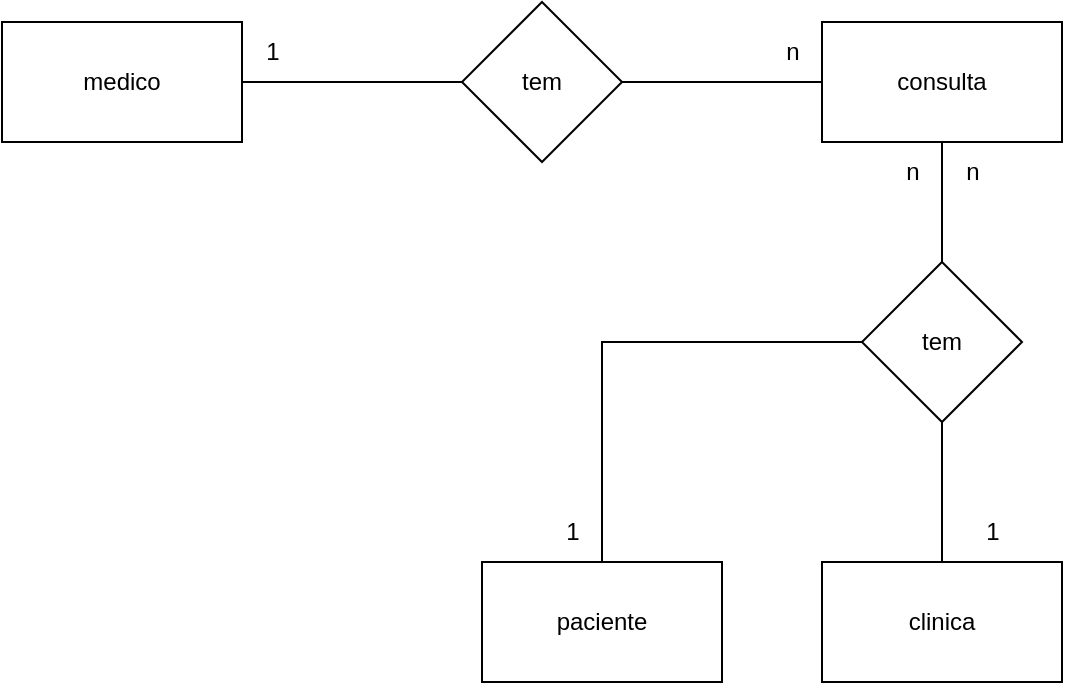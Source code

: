 <mxfile version="28.1.1" pages="4">
  <diagram name="Página-1" id="IakpG_OM12PCW-j-hCn2">
    <mxGraphModel dx="1042" dy="562" grid="1" gridSize="10" guides="1" tooltips="1" connect="1" arrows="1" fold="1" page="1" pageScale="1" pageWidth="827" pageHeight="1169" math="0" shadow="0">
      <root>
        <mxCell id="0" />
        <mxCell id="1" parent="0" />
        <mxCell id="cgp8vzMgDZhI2PlXewWc-1" style="edgeStyle=orthogonalEdgeStyle;rounded=0;orthogonalLoop=1;jettySize=auto;html=1;exitX=0;exitY=0.5;exitDx=0;exitDy=0;entryX=1;entryY=0.5;entryDx=0;entryDy=0;endArrow=none;endFill=0;" edge="1" parent="1" source="cgp8vzMgDZhI2PlXewWc-3" target="cgp8vzMgDZhI2PlXewWc-10">
          <mxGeometry relative="1" as="geometry" />
        </mxCell>
        <mxCell id="cgp8vzMgDZhI2PlXewWc-2" style="edgeStyle=orthogonalEdgeStyle;rounded=0;orthogonalLoop=1;jettySize=auto;html=1;exitX=0.5;exitY=1;exitDx=0;exitDy=0;endArrow=none;endFill=0;" edge="1" parent="1" source="cgp8vzMgDZhI2PlXewWc-3" target="cgp8vzMgDZhI2PlXewWc-11">
          <mxGeometry relative="1" as="geometry" />
        </mxCell>
        <mxCell id="cgp8vzMgDZhI2PlXewWc-3" value="consulta" style="rounded=0;whiteSpace=wrap;html=1;" vertex="1" parent="1">
          <mxGeometry x="440" y="60" width="120" height="60" as="geometry" />
        </mxCell>
        <mxCell id="cgp8vzMgDZhI2PlXewWc-4" style="edgeStyle=orthogonalEdgeStyle;rounded=0;orthogonalLoop=1;jettySize=auto;html=1;exitX=1;exitY=0.5;exitDx=0;exitDy=0;entryX=0;entryY=0.5;entryDx=0;entryDy=0;endArrow=none;endFill=0;" edge="1" parent="1" source="cgp8vzMgDZhI2PlXewWc-5" target="cgp8vzMgDZhI2PlXewWc-10">
          <mxGeometry relative="1" as="geometry" />
        </mxCell>
        <mxCell id="cgp8vzMgDZhI2PlXewWc-5" value="medico" style="rounded=0;whiteSpace=wrap;html=1;" vertex="1" parent="1">
          <mxGeometry x="30" y="60" width="120" height="60" as="geometry" />
        </mxCell>
        <mxCell id="cgp8vzMgDZhI2PlXewWc-6" style="edgeStyle=orthogonalEdgeStyle;rounded=0;orthogonalLoop=1;jettySize=auto;html=1;exitX=0.5;exitY=0;exitDx=0;exitDy=0;entryX=0;entryY=0.5;entryDx=0;entryDy=0;endArrow=none;endFill=0;" edge="1" parent="1" source="cgp8vzMgDZhI2PlXewWc-7" target="cgp8vzMgDZhI2PlXewWc-11">
          <mxGeometry relative="1" as="geometry">
            <mxPoint x="330" y="220" as="targetPoint" />
          </mxGeometry>
        </mxCell>
        <mxCell id="cgp8vzMgDZhI2PlXewWc-7" value="paciente" style="rounded=0;whiteSpace=wrap;html=1;" vertex="1" parent="1">
          <mxGeometry x="270" y="330" width="120" height="60" as="geometry" />
        </mxCell>
        <mxCell id="cgp8vzMgDZhI2PlXewWc-8" style="edgeStyle=orthogonalEdgeStyle;rounded=0;orthogonalLoop=1;jettySize=auto;html=1;exitX=0.5;exitY=0;exitDx=0;exitDy=0;entryX=0.5;entryY=1;entryDx=0;entryDy=0;endArrow=none;endFill=0;" edge="1" parent="1" source="cgp8vzMgDZhI2PlXewWc-9" target="cgp8vzMgDZhI2PlXewWc-11">
          <mxGeometry relative="1" as="geometry" />
        </mxCell>
        <mxCell id="cgp8vzMgDZhI2PlXewWc-9" value="clinica" style="rounded=0;whiteSpace=wrap;html=1;" vertex="1" parent="1">
          <mxGeometry x="440" y="330" width="120" height="60" as="geometry" />
        </mxCell>
        <mxCell id="cgp8vzMgDZhI2PlXewWc-10" value="tem" style="rhombus;whiteSpace=wrap;html=1;" vertex="1" parent="1">
          <mxGeometry x="260" y="50" width="80" height="80" as="geometry" />
        </mxCell>
        <mxCell id="cgp8vzMgDZhI2PlXewWc-11" value="tem" style="rhombus;whiteSpace=wrap;html=1;" vertex="1" parent="1">
          <mxGeometry x="460" y="180" width="80" height="80" as="geometry" />
        </mxCell>
        <mxCell id="D3CTWSvVLauETK6TfYXT-1" value="n" style="text;html=1;align=center;verticalAlign=middle;resizable=0;points=[];autosize=1;strokeColor=none;fillColor=none;" vertex="1" parent="1">
          <mxGeometry x="410" y="60" width="30" height="30" as="geometry" />
        </mxCell>
        <mxCell id="D3CTWSvVLauETK6TfYXT-2" value="1" style="text;html=1;align=center;verticalAlign=middle;resizable=0;points=[];autosize=1;strokeColor=none;fillColor=none;" vertex="1" parent="1">
          <mxGeometry x="150" y="60" width="30" height="30" as="geometry" />
        </mxCell>
        <mxCell id="D3CTWSvVLauETK6TfYXT-3" value="1" style="text;html=1;align=center;verticalAlign=middle;resizable=0;points=[];autosize=1;strokeColor=none;fillColor=none;" vertex="1" parent="1">
          <mxGeometry x="510" y="300" width="30" height="30" as="geometry" />
        </mxCell>
        <mxCell id="D3CTWSvVLauETK6TfYXT-4" value="n" style="text;html=1;align=center;verticalAlign=middle;resizable=0;points=[];autosize=1;strokeColor=none;fillColor=none;" vertex="1" parent="1">
          <mxGeometry x="500" y="120" width="30" height="30" as="geometry" />
        </mxCell>
        <mxCell id="D3CTWSvVLauETK6TfYXT-5" value="1" style="text;html=1;align=center;verticalAlign=middle;resizable=0;points=[];autosize=1;strokeColor=none;fillColor=none;" vertex="1" parent="1">
          <mxGeometry x="300" y="300" width="30" height="30" as="geometry" />
        </mxCell>
        <mxCell id="D3CTWSvVLauETK6TfYXT-6" value="n" style="text;html=1;align=center;verticalAlign=middle;resizable=0;points=[];autosize=1;strokeColor=none;fillColor=none;" vertex="1" parent="1">
          <mxGeometry x="470" y="120" width="30" height="30" as="geometry" />
        </mxCell>
      </root>
    </mxGraphModel>
  </diagram>
  <diagram name="Página-2" id="cpHytx7DrhbRbh_bi2zA">
    <mxGraphModel dx="1042" dy="562" grid="1" gridSize="10" guides="1" tooltips="1" connect="1" arrows="1" fold="1" page="1" pageScale="1" pageWidth="827" pageHeight="1169" math="0" shadow="0">
      <root>
        <mxCell id="0" />
        <mxCell id="1" parent="0" />
        <mxCell id="cquNKAGCqN-HW1PdS3E3-1" value="pagamento" style="rounded=0;whiteSpace=wrap;html=1;" parent="1" vertex="1">
          <mxGeometry x="40" y="50" width="120" height="60" as="geometry" />
        </mxCell>
        <mxCell id="cquNKAGCqN-HW1PdS3E3-2" value="cliente" style="rounded=0;whiteSpace=wrap;html=1;" parent="1" vertex="1">
          <mxGeometry x="340" y="50" width="120" height="60" as="geometry" />
        </mxCell>
        <mxCell id="cquNKAGCqN-HW1PdS3E3-4" value="produto" style="rounded=0;whiteSpace=wrap;html=1;" parent="1" vertex="1">
          <mxGeometry x="660" y="50" width="120" height="60" as="geometry" />
        </mxCell>
        <mxCell id="cquNKAGCqN-HW1PdS3E3-6" value="item-do-pedido" style="rounded=0;whiteSpace=wrap;html=1;" parent="1" vertex="1">
          <mxGeometry x="570" y="330" width="120" height="60" as="geometry" />
        </mxCell>
        <mxCell id="cquNKAGCqN-HW1PdS3E3-10" value="pedido" style="rounded=0;whiteSpace=wrap;html=1;" parent="1" vertex="1">
          <mxGeometry x="120" y="330" width="120" height="60" as="geometry" />
        </mxCell>
        <mxCell id="uyDURZIQqP_JV6OJFb6t-2" style="edgeStyle=orthogonalEdgeStyle;rounded=0;orthogonalLoop=1;jettySize=auto;html=1;exitX=1;exitY=0.5;exitDx=0;exitDy=0;entryX=0;entryY=0.5;entryDx=0;entryDy=0;endArrow=none;endFill=0;" parent="1" source="uyDURZIQqP_JV6OJFb6t-1" target="cquNKAGCqN-HW1PdS3E3-6" edge="1">
          <mxGeometry relative="1" as="geometry" />
        </mxCell>
        <mxCell id="uyDURZIQqP_JV6OJFb6t-3" style="edgeStyle=orthogonalEdgeStyle;rounded=0;orthogonalLoop=1;jettySize=auto;html=1;exitX=0;exitY=0.5;exitDx=0;exitDy=0;entryX=1;entryY=0.5;entryDx=0;entryDy=0;endArrow=none;endFill=0;" parent="1" source="uyDURZIQqP_JV6OJFb6t-1" target="cquNKAGCqN-HW1PdS3E3-10" edge="1">
          <mxGeometry relative="1" as="geometry" />
        </mxCell>
        <mxCell id="uyDURZIQqP_JV6OJFb6t-1" value="tem" style="rhombus;whiteSpace=wrap;html=1;" parent="1" vertex="1">
          <mxGeometry x="374" y="320" width="76" height="80" as="geometry" />
        </mxCell>
        <mxCell id="uyDURZIQqP_JV6OJFb6t-6" style="edgeStyle=orthogonalEdgeStyle;rounded=0;orthogonalLoop=1;jettySize=auto;html=1;exitX=1;exitY=0.5;exitDx=0;exitDy=0;entryX=0.573;entryY=1.033;entryDx=0;entryDy=0;entryPerimeter=0;endArrow=none;endFill=0;" parent="1" source="uyDURZIQqP_JV6OJFb6t-4" target="cquNKAGCqN-HW1PdS3E3-4" edge="1">
          <mxGeometry relative="1" as="geometry">
            <mxPoint x="720" y="210" as="targetPoint" />
          </mxGeometry>
        </mxCell>
        <mxCell id="uyDURZIQqP_JV6OJFb6t-4" value="tem&lt;div&gt;&lt;br&gt;&lt;/div&gt;" style="rhombus;whiteSpace=wrap;html=1;" parent="1" vertex="1">
          <mxGeometry x="580" y="170" width="80" height="80" as="geometry" />
        </mxCell>
        <mxCell id="uyDURZIQqP_JV6OJFb6t-5" style="edgeStyle=orthogonalEdgeStyle;rounded=0;orthogonalLoop=1;jettySize=auto;html=1;entryX=0.417;entryY=-0.007;entryDx=0;entryDy=0;entryPerimeter=0;endArrow=none;endFill=0;" parent="1" source="uyDURZIQqP_JV6OJFb6t-4" target="cquNKAGCqN-HW1PdS3E3-6" edge="1">
          <mxGeometry relative="1" as="geometry" />
        </mxCell>
        <mxCell id="uyDURZIQqP_JV6OJFb6t-9" style="edgeStyle=orthogonalEdgeStyle;rounded=0;orthogonalLoop=1;jettySize=auto;html=1;entryX=0.573;entryY=0.98;entryDx=0;entryDy=0;entryPerimeter=0;endArrow=none;endFill=0;" parent="1" source="uyDURZIQqP_JV6OJFb6t-7" target="cquNKAGCqN-HW1PdS3E3-2" edge="1">
          <mxGeometry relative="1" as="geometry">
            <mxPoint x="410" y="230" as="targetPoint" />
            <Array as="points">
              <mxPoint x="400" y="230" />
              <mxPoint x="400" y="109" />
            </Array>
          </mxGeometry>
        </mxCell>
        <mxCell id="uyDURZIQqP_JV6OJFb6t-14" style="edgeStyle=orthogonalEdgeStyle;rounded=0;orthogonalLoop=1;jettySize=auto;html=1;exitX=0;exitY=0.5;exitDx=0;exitDy=0;entryX=0.333;entryY=1;entryDx=0;entryDy=0;entryPerimeter=0;endArrow=none;endFill=0;" parent="1" source="uyDURZIQqP_JV6OJFb6t-7" target="cquNKAGCqN-HW1PdS3E3-1" edge="1">
          <mxGeometry relative="1" as="geometry">
            <mxPoint x="80" y="230" as="targetPoint" />
          </mxGeometry>
        </mxCell>
        <mxCell id="uyDURZIQqP_JV6OJFb6t-7" value="tem" style="rhombus;whiteSpace=wrap;html=1;" parent="1" vertex="1">
          <mxGeometry x="150" y="190" width="80" height="80" as="geometry" />
        </mxCell>
        <mxCell id="uyDURZIQqP_JV6OJFb6t-8" style="edgeStyle=orthogonalEdgeStyle;rounded=0;orthogonalLoop=1;jettySize=auto;html=1;entryX=0.583;entryY=0.047;entryDx=0;entryDy=0;entryPerimeter=0;endArrow=none;endFill=0;" parent="1" source="uyDURZIQqP_JV6OJFb6t-7" target="cquNKAGCqN-HW1PdS3E3-10" edge="1">
          <mxGeometry relative="1" as="geometry" />
        </mxCell>
        <mxCell id="uyDURZIQqP_JV6OJFb6t-11" style="edgeStyle=orthogonalEdgeStyle;rounded=0;orthogonalLoop=1;jettySize=auto;html=1;entryX=0;entryY=0.5;entryDx=0;entryDy=0;endArrow=none;endFill=0;" parent="1" source="uyDURZIQqP_JV6OJFb6t-10" target="cquNKAGCqN-HW1PdS3E3-2" edge="1">
          <mxGeometry relative="1" as="geometry" />
        </mxCell>
        <mxCell id="uyDURZIQqP_JV6OJFb6t-13" style="edgeStyle=orthogonalEdgeStyle;rounded=0;orthogonalLoop=1;jettySize=auto;html=1;exitX=0;exitY=0.5;exitDx=0;exitDy=0;entryX=1;entryY=0.5;entryDx=0;entryDy=0;endArrow=none;endFill=0;" parent="1" source="uyDURZIQqP_JV6OJFb6t-10" target="cquNKAGCqN-HW1PdS3E3-1" edge="1">
          <mxGeometry relative="1" as="geometry" />
        </mxCell>
        <mxCell id="uyDURZIQqP_JV6OJFb6t-10" value="tem" style="rhombus;whiteSpace=wrap;html=1;" parent="1" vertex="1">
          <mxGeometry x="210" y="40" width="80" height="80" as="geometry" />
        </mxCell>
        <mxCell id="VB83gKTsMQmxH5URGM0s-1" value="n" style="text;html=1;align=center;verticalAlign=middle;resizable=0;points=[];autosize=1;strokeColor=none;fillColor=none;" parent="1" vertex="1">
          <mxGeometry x="310" y="50" width="30" height="30" as="geometry" />
        </mxCell>
        <mxCell id="E4Ib5uGxGHjJVAbBZlZ4-1" value="1" style="text;html=1;align=center;verticalAlign=middle;resizable=0;points=[];autosize=1;strokeColor=none;fillColor=none;" parent="1" vertex="1">
          <mxGeometry x="160" y="50" width="30" height="30" as="geometry" />
        </mxCell>
        <mxCell id="E4Ib5uGxGHjJVAbBZlZ4-2" value="1" style="text;html=1;align=center;verticalAlign=middle;resizable=0;points=[];autosize=1;strokeColor=none;fillColor=none;" parent="1" vertex="1">
          <mxGeometry x="50" y="110" width="30" height="30" as="geometry" />
        </mxCell>
        <mxCell id="E4Ib5uGxGHjJVAbBZlZ4-3" value="1" style="text;html=1;align=center;verticalAlign=middle;resizable=0;points=[];autosize=1;strokeColor=none;fillColor=none;" parent="1" vertex="1">
          <mxGeometry x="160" y="300" width="30" height="30" as="geometry" />
        </mxCell>
        <mxCell id="E4Ib5uGxGHjJVAbBZlZ4-4" value="1" style="text;html=1;align=center;verticalAlign=middle;resizable=0;points=[];autosize=1;strokeColor=none;fillColor=none;" parent="1" vertex="1">
          <mxGeometry x="399" y="110" width="30" height="30" as="geometry" />
        </mxCell>
        <mxCell id="E4Ib5uGxGHjJVAbBZlZ4-5" value="n" style="text;html=1;align=center;verticalAlign=middle;resizable=0;points=[];autosize=1;strokeColor=none;fillColor=none;" parent="1" vertex="1">
          <mxGeometry x="190" y="300" width="30" height="30" as="geometry" />
        </mxCell>
        <mxCell id="E4Ib5uGxGHjJVAbBZlZ4-6" value="n" style="text;html=1;align=center;verticalAlign=middle;resizable=0;points=[];autosize=1;strokeColor=none;fillColor=none;" parent="1" vertex="1">
          <mxGeometry x="545" y="328" width="30" height="30" as="geometry" />
        </mxCell>
        <mxCell id="E4Ib5uGxGHjJVAbBZlZ4-7" value="1" style="text;html=1;align=center;verticalAlign=middle;resizable=0;points=[];autosize=1;strokeColor=none;fillColor=none;" parent="1" vertex="1">
          <mxGeometry x="235" y="338" width="30" height="30" as="geometry" />
        </mxCell>
        <mxCell id="E4Ib5uGxGHjJVAbBZlZ4-8" value="1" style="text;html=1;align=center;verticalAlign=middle;resizable=0;points=[];autosize=1;strokeColor=none;fillColor=none;" parent="1" vertex="1">
          <mxGeometry x="725" y="108" width="30" height="30" as="geometry" />
        </mxCell>
        <mxCell id="E4Ib5uGxGHjJVAbBZlZ4-9" value="n" style="text;html=1;align=center;verticalAlign=middle;resizable=0;points=[];autosize=1;strokeColor=none;fillColor=none;" parent="1" vertex="1">
          <mxGeometry x="615" y="300" width="30" height="30" as="geometry" />
        </mxCell>
      </root>
    </mxGraphModel>
  </diagram>
  <diagram id="RUhJ5J0jJ4KlsCcTogki" name="logico clinica">
    <mxGraphModel dx="1042" dy="562" grid="1" gridSize="10" guides="1" tooltips="1" connect="1" arrows="1" fold="1" page="1" pageScale="1" pageWidth="827" pageHeight="1169" math="0" shadow="0">
      <root>
        <mxCell id="0" />
        <mxCell id="1" parent="0" />
        <mxCell id="Q_c3EcyhnLDThUFf0lxB-1" value="Table" style="shape=table;startSize=30;container=1;collapsible=1;childLayout=tableLayout;fixedRows=1;rowLines=0;fontStyle=1;align=center;resizeLast=1;html=1;" vertex="1" parent="1">
          <mxGeometry x="10" y="60" width="180" height="150" as="geometry" />
        </mxCell>
        <mxCell id="Q_c3EcyhnLDThUFf0lxB-2" value="" style="shape=tableRow;horizontal=0;startSize=0;swimlaneHead=0;swimlaneBody=0;fillColor=none;collapsible=0;dropTarget=0;points=[[0,0.5],[1,0.5]];portConstraint=eastwest;top=0;left=0;right=0;bottom=1;" vertex="1" parent="Q_c3EcyhnLDThUFf0lxB-1">
          <mxGeometry y="30" width="180" height="30" as="geometry" />
        </mxCell>
        <mxCell id="Q_c3EcyhnLDThUFf0lxB-3" value="PK" style="shape=partialRectangle;connectable=0;fillColor=none;top=0;left=0;bottom=0;right=0;fontStyle=1;overflow=hidden;whiteSpace=wrap;html=1;" vertex="1" parent="Q_c3EcyhnLDThUFf0lxB-2">
          <mxGeometry width="30" height="30" as="geometry">
            <mxRectangle width="30" height="30" as="alternateBounds" />
          </mxGeometry>
        </mxCell>
        <mxCell id="Q_c3EcyhnLDThUFf0lxB-4" value="ID_MEDICO" style="shape=partialRectangle;connectable=0;fillColor=none;top=0;left=0;bottom=0;right=0;align=left;spacingLeft=6;fontStyle=5;overflow=hidden;whiteSpace=wrap;html=1;" vertex="1" parent="Q_c3EcyhnLDThUFf0lxB-2">
          <mxGeometry x="30" width="150" height="30" as="geometry">
            <mxRectangle width="150" height="30" as="alternateBounds" />
          </mxGeometry>
        </mxCell>
        <mxCell id="Q_c3EcyhnLDThUFf0lxB-5" value="" style="shape=tableRow;horizontal=0;startSize=0;swimlaneHead=0;swimlaneBody=0;fillColor=none;collapsible=0;dropTarget=0;points=[[0,0.5],[1,0.5]];portConstraint=eastwest;top=0;left=0;right=0;bottom=0;" vertex="1" parent="Q_c3EcyhnLDThUFf0lxB-1">
          <mxGeometry y="60" width="180" height="30" as="geometry" />
        </mxCell>
        <mxCell id="Q_c3EcyhnLDThUFf0lxB-6" value="" style="shape=partialRectangle;connectable=0;fillColor=none;top=0;left=0;bottom=0;right=0;editable=1;overflow=hidden;whiteSpace=wrap;html=1;" vertex="1" parent="Q_c3EcyhnLDThUFf0lxB-5">
          <mxGeometry width="30" height="30" as="geometry">
            <mxRectangle width="30" height="30" as="alternateBounds" />
          </mxGeometry>
        </mxCell>
        <mxCell id="Q_c3EcyhnLDThUFf0lxB-7" value="nome" style="shape=partialRectangle;connectable=0;fillColor=none;top=0;left=0;bottom=0;right=0;align=left;spacingLeft=6;overflow=hidden;whiteSpace=wrap;html=1;" vertex="1" parent="Q_c3EcyhnLDThUFf0lxB-5">
          <mxGeometry x="30" width="150" height="30" as="geometry">
            <mxRectangle width="150" height="30" as="alternateBounds" />
          </mxGeometry>
        </mxCell>
        <mxCell id="Q_c3EcyhnLDThUFf0lxB-8" value="" style="shape=tableRow;horizontal=0;startSize=0;swimlaneHead=0;swimlaneBody=0;fillColor=none;collapsible=0;dropTarget=0;points=[[0,0.5],[1,0.5]];portConstraint=eastwest;top=0;left=0;right=0;bottom=0;" vertex="1" parent="Q_c3EcyhnLDThUFf0lxB-1">
          <mxGeometry y="90" width="180" height="30" as="geometry" />
        </mxCell>
        <mxCell id="Q_c3EcyhnLDThUFf0lxB-9" value="" style="shape=partialRectangle;connectable=0;fillColor=none;top=0;left=0;bottom=0;right=0;editable=1;overflow=hidden;whiteSpace=wrap;html=1;" vertex="1" parent="Q_c3EcyhnLDThUFf0lxB-8">
          <mxGeometry width="30" height="30" as="geometry">
            <mxRectangle width="30" height="30" as="alternateBounds" />
          </mxGeometry>
        </mxCell>
        <mxCell id="Q_c3EcyhnLDThUFf0lxB-10" value="crm" style="shape=partialRectangle;connectable=0;fillColor=none;top=0;left=0;bottom=0;right=0;align=left;spacingLeft=6;overflow=hidden;whiteSpace=wrap;html=1;" vertex="1" parent="Q_c3EcyhnLDThUFf0lxB-8">
          <mxGeometry x="30" width="150" height="30" as="geometry">
            <mxRectangle width="150" height="30" as="alternateBounds" />
          </mxGeometry>
        </mxCell>
        <mxCell id="Q_c3EcyhnLDThUFf0lxB-11" value="" style="shape=tableRow;horizontal=0;startSize=0;swimlaneHead=0;swimlaneBody=0;fillColor=none;collapsible=0;dropTarget=0;points=[[0,0.5],[1,0.5]];portConstraint=eastwest;top=0;left=0;right=0;bottom=0;" vertex="1" parent="Q_c3EcyhnLDThUFf0lxB-1">
          <mxGeometry y="120" width="180" height="30" as="geometry" />
        </mxCell>
        <mxCell id="Q_c3EcyhnLDThUFf0lxB-12" value="" style="shape=partialRectangle;connectable=0;fillColor=none;top=0;left=0;bottom=0;right=0;editable=1;overflow=hidden;whiteSpace=wrap;html=1;" vertex="1" parent="Q_c3EcyhnLDThUFf0lxB-11">
          <mxGeometry width="30" height="30" as="geometry">
            <mxRectangle width="30" height="30" as="alternateBounds" />
          </mxGeometry>
        </mxCell>
        <mxCell id="Q_c3EcyhnLDThUFf0lxB-13" value="especialidade" style="shape=partialRectangle;connectable=0;fillColor=none;top=0;left=0;bottom=0;right=0;align=left;spacingLeft=6;overflow=hidden;whiteSpace=wrap;html=1;" vertex="1" parent="Q_c3EcyhnLDThUFf0lxB-11">
          <mxGeometry x="30" width="150" height="30" as="geometry">
            <mxRectangle width="150" height="30" as="alternateBounds" />
          </mxGeometry>
        </mxCell>
        <mxCell id="Q_c3EcyhnLDThUFf0lxB-14" value="consulta" style="shape=table;startSize=30;container=1;collapsible=1;childLayout=tableLayout;fixedRows=1;rowLines=0;fontStyle=1;align=center;resizeLast=1;html=1;" vertex="1" parent="1">
          <mxGeometry x="323.5" y="40" width="180" height="140" as="geometry" />
        </mxCell>
        <mxCell id="Q_c3EcyhnLDThUFf0lxB-15" value="" style="shape=tableRow;horizontal=0;startSize=0;swimlaneHead=0;swimlaneBody=0;fillColor=none;collapsible=0;dropTarget=0;points=[[0,0.5],[1,0.5]];portConstraint=eastwest;top=0;left=0;right=0;bottom=1;" vertex="1" parent="Q_c3EcyhnLDThUFf0lxB-14">
          <mxGeometry y="30" width="180" height="30" as="geometry" />
        </mxCell>
        <mxCell id="Q_c3EcyhnLDThUFf0lxB-16" value="PK" style="shape=partialRectangle;connectable=0;fillColor=none;top=0;left=0;bottom=0;right=0;fontStyle=1;overflow=hidden;whiteSpace=wrap;html=1;" vertex="1" parent="Q_c3EcyhnLDThUFf0lxB-15">
          <mxGeometry width="30" height="30" as="geometry">
            <mxRectangle width="30" height="30" as="alternateBounds" />
          </mxGeometry>
        </mxCell>
        <mxCell id="Q_c3EcyhnLDThUFf0lxB-17" value="ID_CONSULTA" style="shape=partialRectangle;connectable=0;fillColor=none;top=0;left=0;bottom=0;right=0;align=left;spacingLeft=6;fontStyle=5;overflow=hidden;whiteSpace=wrap;html=1;" vertex="1" parent="Q_c3EcyhnLDThUFf0lxB-15">
          <mxGeometry x="30" width="150" height="30" as="geometry">
            <mxRectangle width="150" height="30" as="alternateBounds" />
          </mxGeometry>
        </mxCell>
        <mxCell id="Q_c3EcyhnLDThUFf0lxB-18" value="" style="shape=tableRow;horizontal=0;startSize=0;swimlaneHead=0;swimlaneBody=0;fillColor=none;collapsible=0;dropTarget=0;points=[[0,0.5],[1,0.5]];portConstraint=eastwest;top=0;left=0;right=0;bottom=0;" vertex="1" parent="Q_c3EcyhnLDThUFf0lxB-14">
          <mxGeometry y="60" width="180" height="20" as="geometry" />
        </mxCell>
        <mxCell id="Q_c3EcyhnLDThUFf0lxB-19" value="" style="shape=partialRectangle;connectable=0;fillColor=none;top=0;left=0;bottom=0;right=0;editable=1;overflow=hidden;whiteSpace=wrap;html=1;" vertex="1" parent="Q_c3EcyhnLDThUFf0lxB-18">
          <mxGeometry width="30" height="20" as="geometry">
            <mxRectangle width="30" height="20" as="alternateBounds" />
          </mxGeometry>
        </mxCell>
        <mxCell id="Q_c3EcyhnLDThUFf0lxB-20" value="data" style="shape=partialRectangle;connectable=0;fillColor=none;top=0;left=0;bottom=0;right=0;align=left;spacingLeft=6;overflow=hidden;whiteSpace=wrap;html=1;" vertex="1" parent="Q_c3EcyhnLDThUFf0lxB-18">
          <mxGeometry x="30" width="150" height="20" as="geometry">
            <mxRectangle width="150" height="20" as="alternateBounds" />
          </mxGeometry>
        </mxCell>
        <mxCell id="Q_c3EcyhnLDThUFf0lxB-41" value="" style="shape=tableRow;horizontal=0;startSize=0;swimlaneHead=0;swimlaneBody=0;fillColor=none;collapsible=0;dropTarget=0;points=[[0,0.5],[1,0.5]];portConstraint=eastwest;top=0;left=0;right=0;bottom=0;" vertex="1" parent="Q_c3EcyhnLDThUFf0lxB-14">
          <mxGeometry y="80" width="180" height="20" as="geometry" />
        </mxCell>
        <mxCell id="Q_c3EcyhnLDThUFf0lxB-42" value="FK" style="shape=partialRectangle;connectable=0;fillColor=none;top=0;left=0;bottom=0;right=0;editable=1;overflow=hidden;whiteSpace=wrap;html=1;" vertex="1" parent="Q_c3EcyhnLDThUFf0lxB-41">
          <mxGeometry width="30" height="20" as="geometry">
            <mxRectangle width="30" height="20" as="alternateBounds" />
          </mxGeometry>
        </mxCell>
        <mxCell id="Q_c3EcyhnLDThUFf0lxB-43" value="id_medico" style="shape=partialRectangle;connectable=0;fillColor=none;top=0;left=0;bottom=0;right=0;align=left;spacingLeft=6;overflow=hidden;whiteSpace=wrap;html=1;" vertex="1" parent="Q_c3EcyhnLDThUFf0lxB-41">
          <mxGeometry x="30" width="150" height="20" as="geometry">
            <mxRectangle width="150" height="20" as="alternateBounds" />
          </mxGeometry>
        </mxCell>
        <mxCell id="4tn2hUk9tOyAl-mXwW_U-14" value="" style="shape=tableRow;horizontal=0;startSize=0;swimlaneHead=0;swimlaneBody=0;fillColor=none;collapsible=0;dropTarget=0;points=[[0,0.5],[1,0.5]];portConstraint=eastwest;top=0;left=0;right=0;bottom=0;" vertex="1" parent="Q_c3EcyhnLDThUFf0lxB-14">
          <mxGeometry y="100" width="180" height="20" as="geometry" />
        </mxCell>
        <mxCell id="4tn2hUk9tOyAl-mXwW_U-15" value="FK" style="shape=partialRectangle;connectable=0;fillColor=none;top=0;left=0;bottom=0;right=0;editable=1;overflow=hidden;whiteSpace=wrap;html=1;" vertex="1" parent="4tn2hUk9tOyAl-mXwW_U-14">
          <mxGeometry width="30" height="20" as="geometry">
            <mxRectangle width="30" height="20" as="alternateBounds" />
          </mxGeometry>
        </mxCell>
        <mxCell id="4tn2hUk9tOyAl-mXwW_U-16" value="id_clinica" style="shape=partialRectangle;connectable=0;fillColor=none;top=0;left=0;bottom=0;right=0;align=left;spacingLeft=6;overflow=hidden;whiteSpace=wrap;html=1;" vertex="1" parent="4tn2hUk9tOyAl-mXwW_U-14">
          <mxGeometry x="30" width="150" height="20" as="geometry">
            <mxRectangle width="150" height="20" as="alternateBounds" />
          </mxGeometry>
        </mxCell>
        <mxCell id="4tn2hUk9tOyAl-mXwW_U-31" value="" style="shape=tableRow;horizontal=0;startSize=0;swimlaneHead=0;swimlaneBody=0;fillColor=none;collapsible=0;dropTarget=0;points=[[0,0.5],[1,0.5]];portConstraint=eastwest;top=0;left=0;right=0;bottom=0;" vertex="1" parent="Q_c3EcyhnLDThUFf0lxB-14">
          <mxGeometry y="120" width="180" height="20" as="geometry" />
        </mxCell>
        <mxCell id="4tn2hUk9tOyAl-mXwW_U-32" value="FK" style="shape=partialRectangle;connectable=0;fillColor=none;top=0;left=0;bottom=0;right=0;editable=1;overflow=hidden;whiteSpace=wrap;html=1;" vertex="1" parent="4tn2hUk9tOyAl-mXwW_U-31">
          <mxGeometry width="30" height="20" as="geometry">
            <mxRectangle width="30" height="20" as="alternateBounds" />
          </mxGeometry>
        </mxCell>
        <mxCell id="4tn2hUk9tOyAl-mXwW_U-33" value="id_cpf" style="shape=partialRectangle;connectable=0;fillColor=none;top=0;left=0;bottom=0;right=0;align=left;spacingLeft=6;overflow=hidden;whiteSpace=wrap;html=1;" vertex="1" parent="4tn2hUk9tOyAl-mXwW_U-31">
          <mxGeometry x="30" width="150" height="20" as="geometry">
            <mxRectangle width="150" height="20" as="alternateBounds" />
          </mxGeometry>
        </mxCell>
        <mxCell id="Q_c3EcyhnLDThUFf0lxB-44" value="" style="edgeStyle=entityRelationEdgeStyle;fontSize=12;html=1;endArrow=ERoneToMany;rounded=0;exitX=1.016;exitY=0.74;exitDx=0;exitDy=0;exitPerimeter=0;entryX=0;entryY=0.5;entryDx=0;entryDy=0;" edge="1" parent="1" source="Q_c3EcyhnLDThUFf0lxB-2" target="Q_c3EcyhnLDThUFf0lxB-41">
          <mxGeometry width="100" height="100" relative="1" as="geometry">
            <mxPoint x="290" y="150" as="sourcePoint" />
            <mxPoint x="390" y="70" as="targetPoint" />
          </mxGeometry>
        </mxCell>
        <mxCell id="4tn2hUk9tOyAl-mXwW_U-1" value="Table" style="shape=table;startSize=30;container=1;collapsible=1;childLayout=tableLayout;fixedRows=1;rowLines=0;fontStyle=1;align=center;resizeLast=1;html=1;" vertex="1" parent="1">
          <mxGeometry x="640" y="40" width="180" height="130" as="geometry" />
        </mxCell>
        <mxCell id="4tn2hUk9tOyAl-mXwW_U-2" value="" style="shape=tableRow;horizontal=0;startSize=0;swimlaneHead=0;swimlaneBody=0;fillColor=none;collapsible=0;dropTarget=0;points=[[0,0.5],[1,0.5]];portConstraint=eastwest;top=0;left=0;right=0;bottom=1;" vertex="1" parent="4tn2hUk9tOyAl-mXwW_U-1">
          <mxGeometry y="30" width="180" height="30" as="geometry" />
        </mxCell>
        <mxCell id="4tn2hUk9tOyAl-mXwW_U-3" value="PK" style="shape=partialRectangle;connectable=0;fillColor=none;top=0;left=0;bottom=0;right=0;fontStyle=1;overflow=hidden;whiteSpace=wrap;html=1;" vertex="1" parent="4tn2hUk9tOyAl-mXwW_U-2">
          <mxGeometry width="30" height="30" as="geometry">
            <mxRectangle width="30" height="30" as="alternateBounds" />
          </mxGeometry>
        </mxCell>
        <mxCell id="4tn2hUk9tOyAl-mXwW_U-4" value="ID_CLINICA" style="shape=partialRectangle;connectable=0;fillColor=none;top=0;left=0;bottom=0;right=0;align=left;spacingLeft=6;fontStyle=5;overflow=hidden;whiteSpace=wrap;html=1;" vertex="1" parent="4tn2hUk9tOyAl-mXwW_U-2">
          <mxGeometry x="30" width="150" height="30" as="geometry">
            <mxRectangle width="150" height="30" as="alternateBounds" />
          </mxGeometry>
        </mxCell>
        <mxCell id="4tn2hUk9tOyAl-mXwW_U-5" value="" style="shape=tableRow;horizontal=0;startSize=0;swimlaneHead=0;swimlaneBody=0;fillColor=none;collapsible=0;dropTarget=0;points=[[0,0.5],[1,0.5]];portConstraint=eastwest;top=0;left=0;right=0;bottom=0;" vertex="1" parent="4tn2hUk9tOyAl-mXwW_U-1">
          <mxGeometry y="60" width="180" height="20" as="geometry" />
        </mxCell>
        <mxCell id="4tn2hUk9tOyAl-mXwW_U-6" value="" style="shape=partialRectangle;connectable=0;fillColor=none;top=0;left=0;bottom=0;right=0;editable=1;overflow=hidden;whiteSpace=wrap;html=1;" vertex="1" parent="4tn2hUk9tOyAl-mXwW_U-5">
          <mxGeometry width="30" height="20" as="geometry">
            <mxRectangle width="30" height="20" as="alternateBounds" />
          </mxGeometry>
        </mxCell>
        <mxCell id="4tn2hUk9tOyAl-mXwW_U-7" value="nome" style="shape=partialRectangle;connectable=0;fillColor=none;top=0;left=0;bottom=0;right=0;align=left;spacingLeft=6;overflow=hidden;whiteSpace=wrap;html=1;" vertex="1" parent="4tn2hUk9tOyAl-mXwW_U-5">
          <mxGeometry x="30" width="150" height="20" as="geometry">
            <mxRectangle width="150" height="20" as="alternateBounds" />
          </mxGeometry>
        </mxCell>
        <mxCell id="4tn2hUk9tOyAl-mXwW_U-8" value="" style="shape=tableRow;horizontal=0;startSize=0;swimlaneHead=0;swimlaneBody=0;fillColor=none;collapsible=0;dropTarget=0;points=[[0,0.5],[1,0.5]];portConstraint=eastwest;top=0;left=0;right=0;bottom=0;" vertex="1" parent="4tn2hUk9tOyAl-mXwW_U-1">
          <mxGeometry y="80" width="180" height="20" as="geometry" />
        </mxCell>
        <mxCell id="4tn2hUk9tOyAl-mXwW_U-9" value="" style="shape=partialRectangle;connectable=0;fillColor=none;top=0;left=0;bottom=0;right=0;editable=1;overflow=hidden;whiteSpace=wrap;html=1;" vertex="1" parent="4tn2hUk9tOyAl-mXwW_U-8">
          <mxGeometry width="30" height="20" as="geometry">
            <mxRectangle width="30" height="20" as="alternateBounds" />
          </mxGeometry>
        </mxCell>
        <mxCell id="4tn2hUk9tOyAl-mXwW_U-10" value="descricao" style="shape=partialRectangle;connectable=0;fillColor=none;top=0;left=0;bottom=0;right=0;align=left;spacingLeft=6;overflow=hidden;whiteSpace=wrap;html=1;" vertex="1" parent="4tn2hUk9tOyAl-mXwW_U-8">
          <mxGeometry x="30" width="150" height="20" as="geometry">
            <mxRectangle width="150" height="20" as="alternateBounds" />
          </mxGeometry>
        </mxCell>
        <mxCell id="4tn2hUk9tOyAl-mXwW_U-11" value="" style="shape=tableRow;horizontal=0;startSize=0;swimlaneHead=0;swimlaneBody=0;fillColor=none;collapsible=0;dropTarget=0;points=[[0,0.5],[1,0.5]];portConstraint=eastwest;top=0;left=0;right=0;bottom=0;" vertex="1" parent="4tn2hUk9tOyAl-mXwW_U-1">
          <mxGeometry y="100" width="180" height="30" as="geometry" />
        </mxCell>
        <mxCell id="4tn2hUk9tOyAl-mXwW_U-12" value="" style="shape=partialRectangle;connectable=0;fillColor=none;top=0;left=0;bottom=0;right=0;editable=1;overflow=hidden;whiteSpace=wrap;html=1;" vertex="1" parent="4tn2hUk9tOyAl-mXwW_U-11">
          <mxGeometry width="30" height="30" as="geometry">
            <mxRectangle width="30" height="30" as="alternateBounds" />
          </mxGeometry>
        </mxCell>
        <mxCell id="4tn2hUk9tOyAl-mXwW_U-13" value="endereco" style="shape=partialRectangle;connectable=0;fillColor=none;top=0;left=0;bottom=0;right=0;align=left;spacingLeft=6;overflow=hidden;whiteSpace=wrap;html=1;" vertex="1" parent="4tn2hUk9tOyAl-mXwW_U-11">
          <mxGeometry x="30" width="150" height="30" as="geometry">
            <mxRectangle width="150" height="30" as="alternateBounds" />
          </mxGeometry>
        </mxCell>
        <mxCell id="4tn2hUk9tOyAl-mXwW_U-17" value="" style="edgeStyle=entityRelationEdgeStyle;fontSize=12;html=1;endArrow=ERoneToMany;rounded=0;exitX=0;exitY=0.5;exitDx=0;exitDy=0;entryX=1;entryY=0.5;entryDx=0;entryDy=0;" edge="1" parent="1" source="4tn2hUk9tOyAl-mXwW_U-2" target="4tn2hUk9tOyAl-mXwW_U-14">
          <mxGeometry width="100" height="100" relative="1" as="geometry">
            <mxPoint x="500" y="160" as="sourcePoint" />
            <mxPoint x="600" y="60" as="targetPoint" />
          </mxGeometry>
        </mxCell>
        <mxCell id="4tn2hUk9tOyAl-mXwW_U-18" value="PACIENTE" style="shape=table;startSize=30;container=1;collapsible=1;childLayout=tableLayout;fixedRows=1;rowLines=0;fontStyle=1;align=center;resizeLast=1;html=1;" vertex="1" parent="1">
          <mxGeometry x="325.5" y="320" width="178" height="150" as="geometry" />
        </mxCell>
        <mxCell id="4tn2hUk9tOyAl-mXwW_U-19" value="" style="shape=tableRow;horizontal=0;startSize=0;swimlaneHead=0;swimlaneBody=0;fillColor=none;collapsible=0;dropTarget=0;points=[[0,0.5],[1,0.5]];portConstraint=eastwest;top=0;left=0;right=0;bottom=1;" vertex="1" parent="4tn2hUk9tOyAl-mXwW_U-18">
          <mxGeometry y="30" width="178" height="30" as="geometry" />
        </mxCell>
        <mxCell id="4tn2hUk9tOyAl-mXwW_U-20" value="PK" style="shape=partialRectangle;connectable=0;fillColor=none;top=0;left=0;bottom=0;right=0;fontStyle=1;overflow=hidden;whiteSpace=wrap;html=1;" vertex="1" parent="4tn2hUk9tOyAl-mXwW_U-19">
          <mxGeometry width="30" height="30" as="geometry">
            <mxRectangle width="30" height="30" as="alternateBounds" />
          </mxGeometry>
        </mxCell>
        <mxCell id="4tn2hUk9tOyAl-mXwW_U-21" value="ID" style="shape=partialRectangle;connectable=0;fillColor=none;top=0;left=0;bottom=0;right=0;align=left;spacingLeft=6;fontStyle=5;overflow=hidden;whiteSpace=wrap;html=1;" vertex="1" parent="4tn2hUk9tOyAl-mXwW_U-19">
          <mxGeometry x="30" width="148" height="30" as="geometry">
            <mxRectangle width="148" height="30" as="alternateBounds" />
          </mxGeometry>
        </mxCell>
        <mxCell id="4tn2hUk9tOyAl-mXwW_U-22" value="" style="shape=tableRow;horizontal=0;startSize=0;swimlaneHead=0;swimlaneBody=0;fillColor=none;collapsible=0;dropTarget=0;points=[[0,0.5],[1,0.5]];portConstraint=eastwest;top=0;left=0;right=0;bottom=0;" vertex="1" parent="4tn2hUk9tOyAl-mXwW_U-18">
          <mxGeometry y="60" width="178" height="30" as="geometry" />
        </mxCell>
        <mxCell id="4tn2hUk9tOyAl-mXwW_U-23" value="" style="shape=partialRectangle;connectable=0;fillColor=none;top=0;left=0;bottom=0;right=0;editable=1;overflow=hidden;whiteSpace=wrap;html=1;" vertex="1" parent="4tn2hUk9tOyAl-mXwW_U-22">
          <mxGeometry width="30" height="30" as="geometry">
            <mxRectangle width="30" height="30" as="alternateBounds" />
          </mxGeometry>
        </mxCell>
        <mxCell id="4tn2hUk9tOyAl-mXwW_U-24" value="nome" style="shape=partialRectangle;connectable=0;fillColor=none;top=0;left=0;bottom=0;right=0;align=left;spacingLeft=6;overflow=hidden;whiteSpace=wrap;html=1;" vertex="1" parent="4tn2hUk9tOyAl-mXwW_U-22">
          <mxGeometry x="30" width="148" height="30" as="geometry">
            <mxRectangle width="148" height="30" as="alternateBounds" />
          </mxGeometry>
        </mxCell>
        <mxCell id="4tn2hUk9tOyAl-mXwW_U-25" value="" style="shape=tableRow;horizontal=0;startSize=0;swimlaneHead=0;swimlaneBody=0;fillColor=none;collapsible=0;dropTarget=0;points=[[0,0.5],[1,0.5]];portConstraint=eastwest;top=0;left=0;right=0;bottom=0;" vertex="1" parent="4tn2hUk9tOyAl-mXwW_U-18">
          <mxGeometry y="90" width="178" height="30" as="geometry" />
        </mxCell>
        <mxCell id="4tn2hUk9tOyAl-mXwW_U-26" value="" style="shape=partialRectangle;connectable=0;fillColor=none;top=0;left=0;bottom=0;right=0;editable=1;overflow=hidden;whiteSpace=wrap;html=1;" vertex="1" parent="4tn2hUk9tOyAl-mXwW_U-25">
          <mxGeometry width="30" height="30" as="geometry">
            <mxRectangle width="30" height="30" as="alternateBounds" />
          </mxGeometry>
        </mxCell>
        <mxCell id="4tn2hUk9tOyAl-mXwW_U-27" value="idade" style="shape=partialRectangle;connectable=0;fillColor=none;top=0;left=0;bottom=0;right=0;align=left;spacingLeft=6;overflow=hidden;whiteSpace=wrap;html=1;" vertex="1" parent="4tn2hUk9tOyAl-mXwW_U-25">
          <mxGeometry x="30" width="148" height="30" as="geometry">
            <mxRectangle width="148" height="30" as="alternateBounds" />
          </mxGeometry>
        </mxCell>
        <mxCell id="4tn2hUk9tOyAl-mXwW_U-28" value="" style="shape=tableRow;horizontal=0;startSize=0;swimlaneHead=0;swimlaneBody=0;fillColor=none;collapsible=0;dropTarget=0;points=[[0,0.5],[1,0.5]];portConstraint=eastwest;top=0;left=0;right=0;bottom=0;" vertex="1" parent="4tn2hUk9tOyAl-mXwW_U-18">
          <mxGeometry y="120" width="178" height="30" as="geometry" />
        </mxCell>
        <mxCell id="4tn2hUk9tOyAl-mXwW_U-29" value="" style="shape=partialRectangle;connectable=0;fillColor=none;top=0;left=0;bottom=0;right=0;editable=1;overflow=hidden;whiteSpace=wrap;html=1;" vertex="1" parent="4tn2hUk9tOyAl-mXwW_U-28">
          <mxGeometry width="30" height="30" as="geometry">
            <mxRectangle width="30" height="30" as="alternateBounds" />
          </mxGeometry>
        </mxCell>
        <mxCell id="4tn2hUk9tOyAl-mXwW_U-30" value="data_nascimento" style="shape=partialRectangle;connectable=0;fillColor=none;top=0;left=0;bottom=0;right=0;align=left;spacingLeft=6;overflow=hidden;whiteSpace=wrap;html=1;" vertex="1" parent="4tn2hUk9tOyAl-mXwW_U-28">
          <mxGeometry x="30" width="148" height="30" as="geometry">
            <mxRectangle width="148" height="30" as="alternateBounds" />
          </mxGeometry>
        </mxCell>
        <mxCell id="4tn2hUk9tOyAl-mXwW_U-35" value="" style="fontSize=12;html=1;endArrow=ERoneToMany;rounded=0;exitX=0;exitY=0.5;exitDx=0;exitDy=0;edgeStyle=orthogonalEdgeStyle;entryX=0;entryY=0.5;entryDx=0;entryDy=0;" edge="1" parent="1" source="4tn2hUk9tOyAl-mXwW_U-19" target="4tn2hUk9tOyAl-mXwW_U-31">
          <mxGeometry width="100" height="100" relative="1" as="geometry">
            <mxPoint x="220" y="270" as="sourcePoint" />
            <mxPoint x="300" y="170" as="targetPoint" />
          </mxGeometry>
        </mxCell>
      </root>
    </mxGraphModel>
  </diagram>
  <diagram id="JMZax0a8mXe23oPvG0AG" name="logicoEcomerce">
    <mxGraphModel dx="1042" dy="562" grid="1" gridSize="10" guides="1" tooltips="1" connect="1" arrows="1" fold="1" page="1" pageScale="1" pageWidth="827" pageHeight="1169" math="0" shadow="0">
      <root>
        <mxCell id="0" />
        <mxCell id="1" parent="0" />
        <mxCell id="xrBc0XpHsr4Gwa9aBIgF-1" value="Table" style="shape=table;startSize=30;container=1;collapsible=1;childLayout=tableLayout;fixedRows=1;rowLines=0;fontStyle=1;align=center;resizeLast=1;html=1;" parent="1" vertex="1">
          <mxGeometry x="20" y="50" width="180" height="120" as="geometry" />
        </mxCell>
        <mxCell id="xrBc0XpHsr4Gwa9aBIgF-2" value="" style="shape=tableRow;horizontal=0;startSize=0;swimlaneHead=0;swimlaneBody=0;fillColor=none;collapsible=0;dropTarget=0;points=[[0,0.5],[1,0.5]];portConstraint=eastwest;top=0;left=0;right=0;bottom=1;" parent="xrBc0XpHsr4Gwa9aBIgF-1" vertex="1">
          <mxGeometry y="30" width="180" height="30" as="geometry" />
        </mxCell>
        <mxCell id="xrBc0XpHsr4Gwa9aBIgF-3" value="PK" style="shape=partialRectangle;connectable=0;fillColor=none;top=0;left=0;bottom=0;right=0;fontStyle=1;overflow=hidden;whiteSpace=wrap;html=1;" parent="xrBc0XpHsr4Gwa9aBIgF-2" vertex="1">
          <mxGeometry width="30" height="30" as="geometry">
            <mxRectangle width="30" height="30" as="alternateBounds" />
          </mxGeometry>
        </mxCell>
        <mxCell id="xrBc0XpHsr4Gwa9aBIgF-4" value="Cliente" style="shape=partialRectangle;connectable=0;fillColor=none;top=0;left=0;bottom=0;right=0;align=left;spacingLeft=6;fontStyle=5;overflow=hidden;whiteSpace=wrap;html=1;" parent="xrBc0XpHsr4Gwa9aBIgF-2" vertex="1">
          <mxGeometry x="30" width="150" height="30" as="geometry">
            <mxRectangle width="150" height="30" as="alternateBounds" />
          </mxGeometry>
        </mxCell>
        <mxCell id="xrBc0XpHsr4Gwa9aBIgF-5" value="" style="shape=tableRow;horizontal=0;startSize=0;swimlaneHead=0;swimlaneBody=0;fillColor=none;collapsible=0;dropTarget=0;points=[[0,0.5],[1,0.5]];portConstraint=eastwest;top=0;left=0;right=0;bottom=0;" parent="xrBc0XpHsr4Gwa9aBIgF-1" vertex="1">
          <mxGeometry y="60" width="180" height="30" as="geometry" />
        </mxCell>
        <mxCell id="xrBc0XpHsr4Gwa9aBIgF-6" value="fk" style="shape=partialRectangle;connectable=0;fillColor=none;top=0;left=0;bottom=0;right=0;editable=1;overflow=hidden;whiteSpace=wrap;html=1;" parent="xrBc0XpHsr4Gwa9aBIgF-5" vertex="1">
          <mxGeometry width="30" height="30" as="geometry">
            <mxRectangle width="30" height="30" as="alternateBounds" />
          </mxGeometry>
        </mxCell>
        <mxCell id="xrBc0XpHsr4Gwa9aBIgF-7" value="nome" style="shape=partialRectangle;connectable=0;fillColor=none;top=0;left=0;bottom=0;right=0;align=left;spacingLeft=6;overflow=hidden;whiteSpace=wrap;html=1;" parent="xrBc0XpHsr4Gwa9aBIgF-5" vertex="1">
          <mxGeometry x="30" width="150" height="30" as="geometry">
            <mxRectangle width="150" height="30" as="alternateBounds" />
          </mxGeometry>
        </mxCell>
        <mxCell id="xrBc0XpHsr4Gwa9aBIgF-8" value="" style="shape=tableRow;horizontal=0;startSize=0;swimlaneHead=0;swimlaneBody=0;fillColor=none;collapsible=0;dropTarget=0;points=[[0,0.5],[1,0.5]];portConstraint=eastwest;top=0;left=0;right=0;bottom=0;" parent="xrBc0XpHsr4Gwa9aBIgF-1" vertex="1">
          <mxGeometry y="90" width="180" height="30" as="geometry" />
        </mxCell>
        <mxCell id="xrBc0XpHsr4Gwa9aBIgF-9" value="" style="shape=partialRectangle;connectable=0;fillColor=none;top=0;left=0;bottom=0;right=0;editable=1;overflow=hidden;whiteSpace=wrap;html=1;" parent="xrBc0XpHsr4Gwa9aBIgF-8" vertex="1">
          <mxGeometry width="30" height="30" as="geometry">
            <mxRectangle width="30" height="30" as="alternateBounds" />
          </mxGeometry>
        </mxCell>
        <mxCell id="xrBc0XpHsr4Gwa9aBIgF-10" value="cpf" style="shape=partialRectangle;connectable=0;fillColor=none;top=0;left=0;bottom=0;right=0;align=left;spacingLeft=6;overflow=hidden;whiteSpace=wrap;html=1;" parent="xrBc0XpHsr4Gwa9aBIgF-8" vertex="1">
          <mxGeometry x="30" width="150" height="30" as="geometry">
            <mxRectangle width="150" height="30" as="alternateBounds" />
          </mxGeometry>
        </mxCell>
        <mxCell id="8Xip6xL2Ubrlz6DkW3Mw-1" value="Table" style="shape=table;startSize=30;container=1;collapsible=1;childLayout=tableLayout;fixedRows=1;rowLines=0;fontStyle=1;align=center;resizeLast=1;html=1;" parent="1" vertex="1">
          <mxGeometry x="560" y="50" width="180" height="120" as="geometry" />
        </mxCell>
        <mxCell id="8Xip6xL2Ubrlz6DkW3Mw-2" value="" style="shape=tableRow;horizontal=0;startSize=0;swimlaneHead=0;swimlaneBody=0;fillColor=none;collapsible=0;dropTarget=0;points=[[0,0.5],[1,0.5]];portConstraint=eastwest;top=0;left=0;right=0;bottom=1;" parent="8Xip6xL2Ubrlz6DkW3Mw-1" vertex="1">
          <mxGeometry y="30" width="180" height="30" as="geometry" />
        </mxCell>
        <mxCell id="8Xip6xL2Ubrlz6DkW3Mw-3" value="PK" style="shape=partialRectangle;connectable=0;fillColor=none;top=0;left=0;bottom=0;right=0;fontStyle=1;overflow=hidden;whiteSpace=wrap;html=1;" parent="8Xip6xL2Ubrlz6DkW3Mw-2" vertex="1">
          <mxGeometry width="30" height="30" as="geometry">
            <mxRectangle width="30" height="30" as="alternateBounds" />
          </mxGeometry>
        </mxCell>
        <mxCell id="8Xip6xL2Ubrlz6DkW3Mw-4" value="pedido" style="shape=partialRectangle;connectable=0;fillColor=none;top=0;left=0;bottom=0;right=0;align=left;spacingLeft=6;fontStyle=5;overflow=hidden;whiteSpace=wrap;html=1;" parent="8Xip6xL2Ubrlz6DkW3Mw-2" vertex="1">
          <mxGeometry x="30" width="150" height="30" as="geometry">
            <mxRectangle width="150" height="30" as="alternateBounds" />
          </mxGeometry>
        </mxCell>
        <mxCell id="8Xip6xL2Ubrlz6DkW3Mw-5" value="" style="shape=tableRow;horizontal=0;startSize=0;swimlaneHead=0;swimlaneBody=0;fillColor=none;collapsible=0;dropTarget=0;points=[[0,0.5],[1,0.5]];portConstraint=eastwest;top=0;left=0;right=0;bottom=0;" parent="8Xip6xL2Ubrlz6DkW3Mw-1" vertex="1">
          <mxGeometry y="60" width="180" height="30" as="geometry" />
        </mxCell>
        <mxCell id="8Xip6xL2Ubrlz6DkW3Mw-6" value="" style="shape=partialRectangle;connectable=0;fillColor=none;top=0;left=0;bottom=0;right=0;editable=1;overflow=hidden;whiteSpace=wrap;html=1;" parent="8Xip6xL2Ubrlz6DkW3Mw-5" vertex="1">
          <mxGeometry width="30" height="30" as="geometry">
            <mxRectangle width="30" height="30" as="alternateBounds" />
          </mxGeometry>
        </mxCell>
        <mxCell id="8Xip6xL2Ubrlz6DkW3Mw-7" value="n_pedido" style="shape=partialRectangle;connectable=0;fillColor=none;top=0;left=0;bottom=0;right=0;align=left;spacingLeft=6;overflow=hidden;whiteSpace=wrap;html=1;" parent="8Xip6xL2Ubrlz6DkW3Mw-5" vertex="1">
          <mxGeometry x="30" width="150" height="30" as="geometry">
            <mxRectangle width="150" height="30" as="alternateBounds" />
          </mxGeometry>
        </mxCell>
        <mxCell id="zmdg9yZjSG2we79Fg_NT-1" value="" style="shape=tableRow;horizontal=0;startSize=0;swimlaneHead=0;swimlaneBody=0;fillColor=none;collapsible=0;dropTarget=0;points=[[0,0.5],[1,0.5]];portConstraint=eastwest;top=0;left=0;right=0;bottom=0;" vertex="1" parent="8Xip6xL2Ubrlz6DkW3Mw-1">
          <mxGeometry y="90" width="180" height="30" as="geometry" />
        </mxCell>
        <mxCell id="zmdg9yZjSG2we79Fg_NT-2" value="" style="shape=partialRectangle;connectable=0;fillColor=none;top=0;left=0;bottom=0;right=0;editable=1;overflow=hidden;whiteSpace=wrap;html=1;" vertex="1" parent="zmdg9yZjSG2we79Fg_NT-1">
          <mxGeometry width="30" height="30" as="geometry">
            <mxRectangle width="30" height="30" as="alternateBounds" />
          </mxGeometry>
        </mxCell>
        <mxCell id="zmdg9yZjSG2we79Fg_NT-3" value="n_pedido" style="shape=partialRectangle;connectable=0;fillColor=none;top=0;left=0;bottom=0;right=0;align=left;spacingLeft=6;overflow=hidden;whiteSpace=wrap;html=1;" vertex="1" parent="zmdg9yZjSG2we79Fg_NT-1">
          <mxGeometry x="30" width="150" height="30" as="geometry">
            <mxRectangle width="150" height="30" as="alternateBounds" />
          </mxGeometry>
        </mxCell>
        <mxCell id="8Xip6xL2Ubrlz6DkW3Mw-14" value="Table" style="shape=table;startSize=30;container=1;collapsible=1;childLayout=tableLayout;fixedRows=1;rowLines=0;fontStyle=1;align=center;resizeLast=1;html=1;" parent="1" vertex="1">
          <mxGeometry x="20" y="240" width="180" height="90" as="geometry" />
        </mxCell>
        <mxCell id="8Xip6xL2Ubrlz6DkW3Mw-15" value="" style="shape=tableRow;horizontal=0;startSize=0;swimlaneHead=0;swimlaneBody=0;fillColor=none;collapsible=0;dropTarget=0;points=[[0,0.5],[1,0.5]];portConstraint=eastwest;top=0;left=0;right=0;bottom=1;" parent="8Xip6xL2Ubrlz6DkW3Mw-14" vertex="1">
          <mxGeometry y="30" width="180" height="30" as="geometry" />
        </mxCell>
        <mxCell id="8Xip6xL2Ubrlz6DkW3Mw-16" value="PK" style="shape=partialRectangle;connectable=0;fillColor=none;top=0;left=0;bottom=0;right=0;fontStyle=1;overflow=hidden;whiteSpace=wrap;html=1;" parent="8Xip6xL2Ubrlz6DkW3Mw-15" vertex="1">
          <mxGeometry width="30" height="30" as="geometry">
            <mxRectangle width="30" height="30" as="alternateBounds" />
          </mxGeometry>
        </mxCell>
        <mxCell id="8Xip6xL2Ubrlz6DkW3Mw-17" value="pagamento" style="shape=partialRectangle;connectable=0;fillColor=none;top=0;left=0;bottom=0;right=0;align=left;spacingLeft=6;fontStyle=5;overflow=hidden;whiteSpace=wrap;html=1;" parent="8Xip6xL2Ubrlz6DkW3Mw-15" vertex="1">
          <mxGeometry x="30" width="150" height="30" as="geometry">
            <mxRectangle width="150" height="30" as="alternateBounds" />
          </mxGeometry>
        </mxCell>
        <mxCell id="8Xip6xL2Ubrlz6DkW3Mw-18" value="" style="shape=tableRow;horizontal=0;startSize=0;swimlaneHead=0;swimlaneBody=0;fillColor=none;collapsible=0;dropTarget=0;points=[[0,0.5],[1,0.5]];portConstraint=eastwest;top=0;left=0;right=0;bottom=0;" parent="8Xip6xL2Ubrlz6DkW3Mw-14" vertex="1">
          <mxGeometry y="60" width="180" height="30" as="geometry" />
        </mxCell>
        <mxCell id="8Xip6xL2Ubrlz6DkW3Mw-19" value="" style="shape=partialRectangle;connectable=0;fillColor=none;top=0;left=0;bottom=0;right=0;editable=1;overflow=hidden;whiteSpace=wrap;html=1;" parent="8Xip6xL2Ubrlz6DkW3Mw-18" vertex="1">
          <mxGeometry width="30" height="30" as="geometry">
            <mxRectangle width="30" height="30" as="alternateBounds" />
          </mxGeometry>
        </mxCell>
        <mxCell id="8Xip6xL2Ubrlz6DkW3Mw-20" value="n_pagamento" style="shape=partialRectangle;connectable=0;fillColor=none;top=0;left=0;bottom=0;right=0;align=left;spacingLeft=6;overflow=hidden;whiteSpace=wrap;html=1;" parent="8Xip6xL2Ubrlz6DkW3Mw-18" vertex="1">
          <mxGeometry x="30" width="150" height="30" as="geometry">
            <mxRectangle width="150" height="30" as="alternateBounds" />
          </mxGeometry>
        </mxCell>
        <mxCell id="pvcSZ7t93pr2a3cIwb_8-1" value="Table" style="shape=table;startSize=30;container=1;collapsible=1;childLayout=tableLayout;fixedRows=1;rowLines=0;fontStyle=1;align=center;resizeLast=1;html=1;" parent="1" vertex="1">
          <mxGeometry x="560" y="400" width="180" height="90" as="geometry" />
        </mxCell>
        <mxCell id="pvcSZ7t93pr2a3cIwb_8-2" value="" style="shape=tableRow;horizontal=0;startSize=0;swimlaneHead=0;swimlaneBody=0;fillColor=none;collapsible=0;dropTarget=0;points=[[0,0.5],[1,0.5]];portConstraint=eastwest;top=0;left=0;right=0;bottom=1;" parent="pvcSZ7t93pr2a3cIwb_8-1" vertex="1">
          <mxGeometry y="30" width="180" height="30" as="geometry" />
        </mxCell>
        <mxCell id="pvcSZ7t93pr2a3cIwb_8-3" value="PK" style="shape=partialRectangle;connectable=0;fillColor=none;top=0;left=0;bottom=0;right=0;fontStyle=1;overflow=hidden;whiteSpace=wrap;html=1;" parent="pvcSZ7t93pr2a3cIwb_8-2" vertex="1">
          <mxGeometry width="30" height="30" as="geometry">
            <mxRectangle width="30" height="30" as="alternateBounds" />
          </mxGeometry>
        </mxCell>
        <mxCell id="pvcSZ7t93pr2a3cIwb_8-4" value="Produto" style="shape=partialRectangle;connectable=0;fillColor=none;top=0;left=0;bottom=0;right=0;align=left;spacingLeft=6;fontStyle=5;overflow=hidden;whiteSpace=wrap;html=1;" parent="pvcSZ7t93pr2a3cIwb_8-2" vertex="1">
          <mxGeometry x="30" width="150" height="30" as="geometry">
            <mxRectangle width="150" height="30" as="alternateBounds" />
          </mxGeometry>
        </mxCell>
        <mxCell id="pvcSZ7t93pr2a3cIwb_8-5" value="" style="shape=tableRow;horizontal=0;startSize=0;swimlaneHead=0;swimlaneBody=0;fillColor=none;collapsible=0;dropTarget=0;points=[[0,0.5],[1,0.5]];portConstraint=eastwest;top=0;left=0;right=0;bottom=0;" parent="pvcSZ7t93pr2a3cIwb_8-1" vertex="1">
          <mxGeometry y="60" width="180" height="30" as="geometry" />
        </mxCell>
        <mxCell id="pvcSZ7t93pr2a3cIwb_8-6" value="" style="shape=partialRectangle;connectable=0;fillColor=none;top=0;left=0;bottom=0;right=0;editable=1;overflow=hidden;whiteSpace=wrap;html=1;" parent="pvcSZ7t93pr2a3cIwb_8-5" vertex="1">
          <mxGeometry width="30" height="30" as="geometry">
            <mxRectangle width="30" height="30" as="alternateBounds" />
          </mxGeometry>
        </mxCell>
        <mxCell id="pvcSZ7t93pr2a3cIwb_8-7" value="Nome_produto" style="shape=partialRectangle;connectable=0;fillColor=none;top=0;left=0;bottom=0;right=0;align=left;spacingLeft=6;overflow=hidden;whiteSpace=wrap;html=1;" parent="pvcSZ7t93pr2a3cIwb_8-5" vertex="1">
          <mxGeometry x="30" width="150" height="30" as="geometry">
            <mxRectangle width="150" height="30" as="alternateBounds" />
          </mxGeometry>
        </mxCell>
        <mxCell id="pvcSZ7t93pr2a3cIwb_8-14" value="Table" style="shape=table;startSize=30;container=1;collapsible=1;childLayout=tableLayout;fixedRows=1;rowLines=0;fontStyle=1;align=center;resizeLast=1;html=1;" parent="1" vertex="1">
          <mxGeometry x="560" y="260" width="180" height="100" as="geometry" />
        </mxCell>
        <mxCell id="pvcSZ7t93pr2a3cIwb_8-15" value="" style="shape=tableRow;horizontal=0;startSize=0;swimlaneHead=0;swimlaneBody=0;fillColor=none;collapsible=0;dropTarget=0;points=[[0,0.5],[1,0.5]];portConstraint=eastwest;top=0;left=0;right=0;bottom=1;" parent="pvcSZ7t93pr2a3cIwb_8-14" vertex="1">
          <mxGeometry y="30" width="180" height="40" as="geometry" />
        </mxCell>
        <mxCell id="pvcSZ7t93pr2a3cIwb_8-16" value="PK" style="shape=partialRectangle;connectable=0;fillColor=none;top=0;left=0;bottom=0;right=0;fontStyle=1;overflow=hidden;whiteSpace=wrap;html=1;" parent="pvcSZ7t93pr2a3cIwb_8-15" vertex="1">
          <mxGeometry width="30" height="40" as="geometry">
            <mxRectangle width="30" height="40" as="alternateBounds" />
          </mxGeometry>
        </mxCell>
        <mxCell id="pvcSZ7t93pr2a3cIwb_8-17" value="Item_Pedido" style="shape=partialRectangle;connectable=0;fillColor=none;top=0;left=0;bottom=0;right=0;align=left;spacingLeft=6;fontStyle=5;overflow=hidden;whiteSpace=wrap;html=1;" parent="pvcSZ7t93pr2a3cIwb_8-15" vertex="1">
          <mxGeometry x="30" width="150" height="40" as="geometry">
            <mxRectangle width="150" height="40" as="alternateBounds" />
          </mxGeometry>
        </mxCell>
        <mxCell id="pvcSZ7t93pr2a3cIwb_8-18" value="" style="shape=tableRow;horizontal=0;startSize=0;swimlaneHead=0;swimlaneBody=0;fillColor=none;collapsible=0;dropTarget=0;points=[[0,0.5],[1,0.5]];portConstraint=eastwest;top=0;left=0;right=0;bottom=0;" parent="pvcSZ7t93pr2a3cIwb_8-14" vertex="1">
          <mxGeometry y="70" width="180" height="30" as="geometry" />
        </mxCell>
        <mxCell id="pvcSZ7t93pr2a3cIwb_8-19" value="" style="shape=partialRectangle;connectable=0;fillColor=none;top=0;left=0;bottom=0;right=0;editable=1;overflow=hidden;whiteSpace=wrap;html=1;" parent="pvcSZ7t93pr2a3cIwb_8-18" vertex="1">
          <mxGeometry width="30" height="30" as="geometry">
            <mxRectangle width="30" height="30" as="alternateBounds" />
          </mxGeometry>
        </mxCell>
        <mxCell id="pvcSZ7t93pr2a3cIwb_8-20" value="id_pedido" style="shape=partialRectangle;connectable=0;fillColor=none;top=0;left=0;bottom=0;right=0;align=left;spacingLeft=6;overflow=hidden;whiteSpace=wrap;html=1;" parent="pvcSZ7t93pr2a3cIwb_8-18" vertex="1">
          <mxGeometry x="30" width="150" height="30" as="geometry">
            <mxRectangle width="150" height="30" as="alternateBounds" />
          </mxGeometry>
        </mxCell>
        <mxCell id="Tv_qxG5ZWG19mW8t0hce-1" value="" style="fontSize=12;html=1;endArrow=ERoneToMany;rounded=0;exitX=1;exitY=0.5;exitDx=0;exitDy=0;entryX=0;entryY=0.5;entryDx=0;entryDy=0;" parent="1" source="xrBc0XpHsr4Gwa9aBIgF-5" target="8Xip6xL2Ubrlz6DkW3Mw-5" edge="1">
          <mxGeometry width="100" height="100" relative="1" as="geometry">
            <mxPoint x="240" y="130" as="sourcePoint" />
            <mxPoint x="340" y="30" as="targetPoint" />
          </mxGeometry>
        </mxCell>
        <mxCell id="Lf7HisF9TgDGWa_O7EUC-1" value="" style="edgeStyle=entityRelationEdgeStyle;fontSize=12;html=1;endArrow=ERmandOne;startArrow=ERmandOne;rounded=0;exitX=1;exitY=0.5;exitDx=0;exitDy=0;entryX=0.007;entryY=0.927;entryDx=0;entryDy=0;entryPerimeter=0;" parent="1" source="8Xip6xL2Ubrlz6DkW3Mw-18" edge="1" target="8Xip6xL2Ubrlz6DkW3Mw-5">
          <mxGeometry width="100" height="100" relative="1" as="geometry">
            <mxPoint x="270" y="290" as="sourcePoint" />
            <mxPoint x="370" y="190" as="targetPoint" />
            <Array as="points">
              <mxPoint x="360" y="160" />
              <mxPoint x="350" y="150" />
            </Array>
          </mxGeometry>
        </mxCell>
        <mxCell id="zmdg9yZjSG2we79Fg_NT-5" value="" style="fontSize=12;html=1;endArrow=ERoneToMany;rounded=0;entryX=0;entryY=0.5;entryDx=0;entryDy=0;exitX=0;exitY=0.5;exitDx=0;exitDy=0;" edge="1" parent="1" source="zmdg9yZjSG2we79Fg_NT-1" target="pvcSZ7t93pr2a3cIwb_8-18">
          <mxGeometry width="100" height="100" relative="1" as="geometry">
            <mxPoint x="460" y="400" as="sourcePoint" />
            <mxPoint x="550" y="300" as="targetPoint" />
            <Array as="points">
              <mxPoint x="520" y="160" />
              <mxPoint x="520" y="230" />
              <mxPoint x="520" y="310" />
            </Array>
          </mxGeometry>
        </mxCell>
        <mxCell id="ppPgRmVi6P9OCc9Gzroc-1" value="" style="fontSize=12;html=1;endArrow=ERoneToMany;rounded=0;entryX=-0.007;entryY=0.767;entryDx=0;entryDy=0;entryPerimeter=0;exitX=0;exitY=0.5;exitDx=0;exitDy=0;" edge="1" parent="1" source="pvcSZ7t93pr2a3cIwb_8-2" target="pvcSZ7t93pr2a3cIwb_8-18">
          <mxGeometry width="100" height="100" relative="1" as="geometry">
            <mxPoint x="500" y="450" as="sourcePoint" />
            <mxPoint x="490" y="390" as="targetPoint" />
            <Array as="points">
              <mxPoint x="480" y="445" />
              <mxPoint x="480" y="400" />
              <mxPoint x="480" y="353" />
            </Array>
          </mxGeometry>
        </mxCell>
      </root>
    </mxGraphModel>
  </diagram>
</mxfile>
